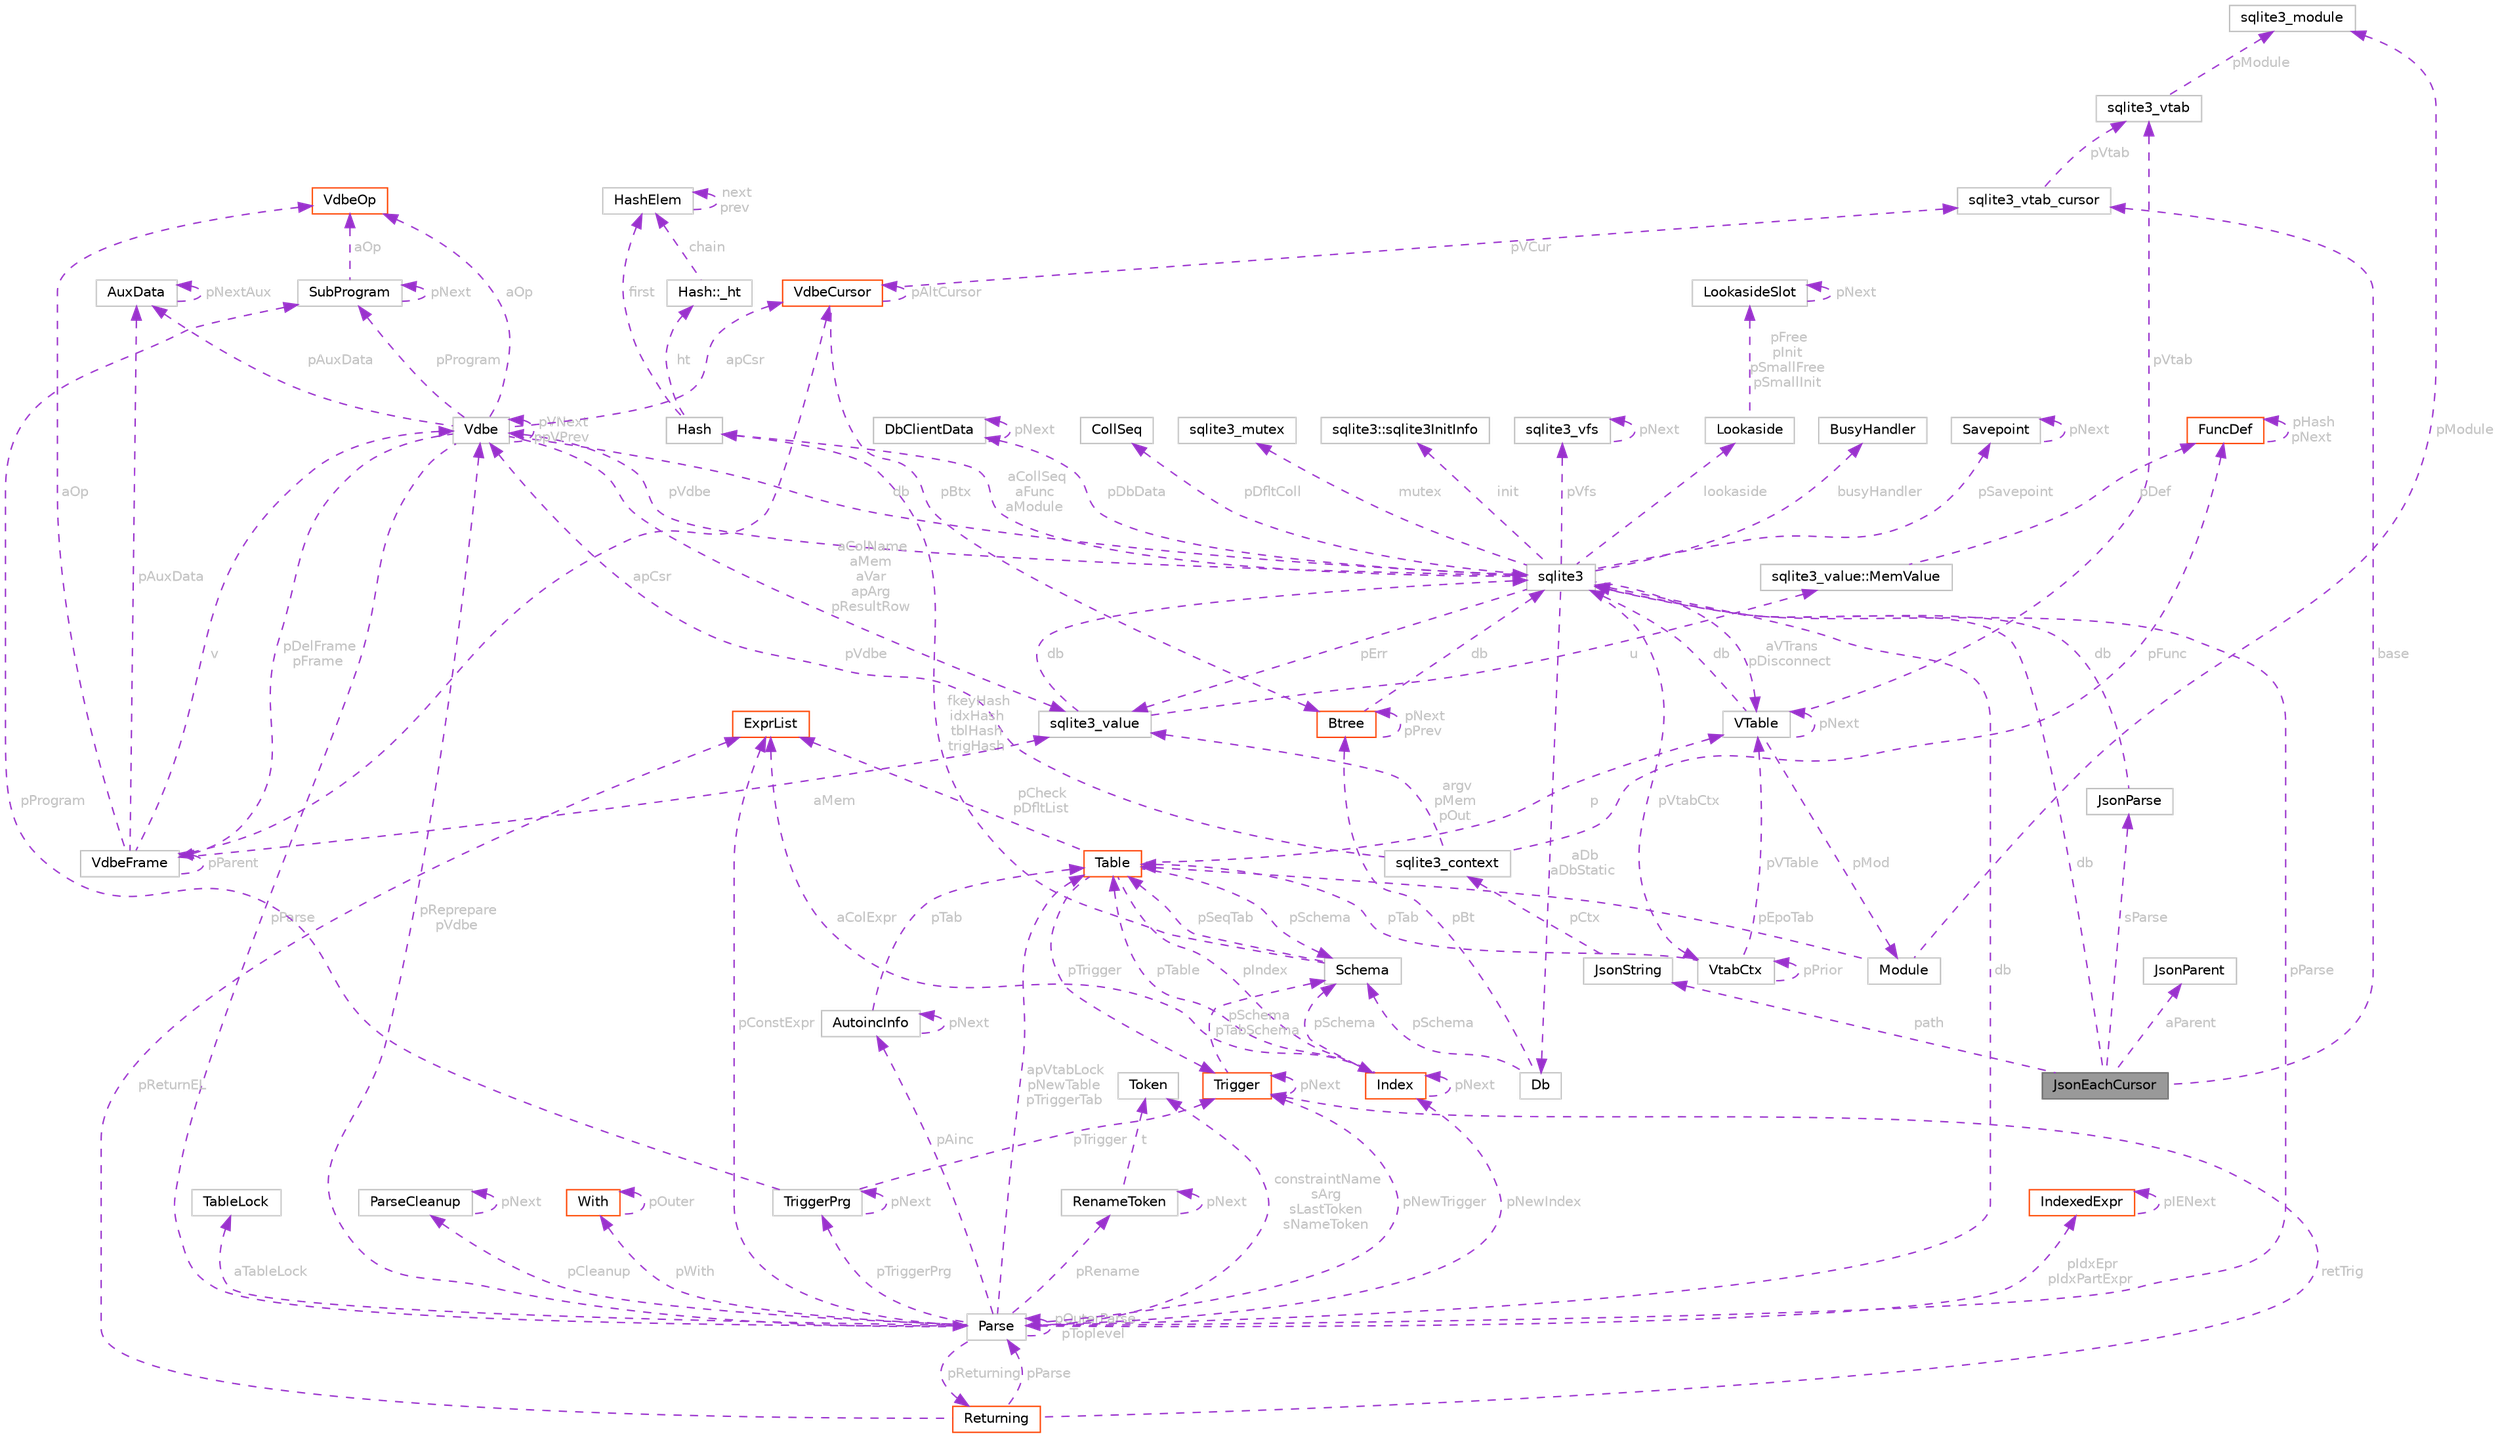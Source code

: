 digraph "JsonEachCursor"
{
 // LATEX_PDF_SIZE
  bgcolor="transparent";
  edge [fontname=Helvetica,fontsize=10,labelfontname=Helvetica,labelfontsize=10];
  node [fontname=Helvetica,fontsize=10,shape=box,height=0.2,width=0.4];
  Node1 [id="Node000001",label="JsonEachCursor",height=0.2,width=0.4,color="gray40", fillcolor="grey60", style="filled", fontcolor="black",tooltip=" "];
  Node2 -> Node1 [id="edge1_Node000001_Node000002",dir="back",color="darkorchid3",style="dashed",tooltip=" ",label=" base",fontcolor="grey" ];
  Node2 [id="Node000002",label="sqlite3_vtab_cursor",height=0.2,width=0.4,color="grey75", fillcolor="white", style="filled",URL="$structsqlite3__vtab__cursor.html",tooltip=" "];
  Node3 -> Node2 [id="edge2_Node000002_Node000003",dir="back",color="darkorchid3",style="dashed",tooltip=" ",label=" pVtab",fontcolor="grey" ];
  Node3 [id="Node000003",label="sqlite3_vtab",height=0.2,width=0.4,color="grey75", fillcolor="white", style="filled",URL="$structsqlite3__vtab.html",tooltip=" "];
  Node4 -> Node3 [id="edge3_Node000003_Node000004",dir="back",color="darkorchid3",style="dashed",tooltip=" ",label=" pModule",fontcolor="grey" ];
  Node4 [id="Node000004",label="sqlite3_module",height=0.2,width=0.4,color="grey75", fillcolor="white", style="filled",URL="$structsqlite3__module.html",tooltip=" "];
  Node5 -> Node1 [id="edge4_Node000001_Node000005",dir="back",color="darkorchid3",style="dashed",tooltip=" ",label=" aParent",fontcolor="grey" ];
  Node5 [id="Node000005",label="JsonParent",height=0.2,width=0.4,color="grey75", fillcolor="white", style="filled",URL="$structJsonParent.html",tooltip=" "];
  Node6 -> Node1 [id="edge5_Node000001_Node000006",dir="back",color="darkorchid3",style="dashed",tooltip=" ",label=" db",fontcolor="grey" ];
  Node6 [id="Node000006",label="sqlite3",height=0.2,width=0.4,color="grey75", fillcolor="white", style="filled",URL="$structsqlite3.html",tooltip=" "];
  Node7 -> Node6 [id="edge6_Node000006_Node000007",dir="back",color="darkorchid3",style="dashed",tooltip=" ",label=" pVfs",fontcolor="grey" ];
  Node7 [id="Node000007",label="sqlite3_vfs",height=0.2,width=0.4,color="grey75", fillcolor="white", style="filled",URL="$structsqlite3__vfs.html",tooltip=" "];
  Node7 -> Node7 [id="edge7_Node000007_Node000007",dir="back",color="darkorchid3",style="dashed",tooltip=" ",label=" pNext",fontcolor="grey" ];
  Node8 -> Node6 [id="edge8_Node000006_Node000008",dir="back",color="darkorchid3",style="dashed",tooltip=" ",label=" pVdbe",fontcolor="grey" ];
  Node8 [id="Node000008",label="Vdbe",height=0.2,width=0.4,color="grey75", fillcolor="white", style="filled",URL="$structVdbe.html",tooltip=" "];
  Node6 -> Node8 [id="edge9_Node000008_Node000006",dir="back",color="darkorchid3",style="dashed",tooltip=" ",label=" db",fontcolor="grey" ];
  Node8 -> Node8 [id="edge10_Node000008_Node000008",dir="back",color="darkorchid3",style="dashed",tooltip=" ",label=" pVNext\nppVPrev",fontcolor="grey" ];
  Node9 -> Node8 [id="edge11_Node000008_Node000009",dir="back",color="darkorchid3",style="dashed",tooltip=" ",label=" pParse",fontcolor="grey" ];
  Node9 [id="Node000009",label="Parse",height=0.2,width=0.4,color="grey75", fillcolor="white", style="filled",URL="$structParse.html",tooltip=" "];
  Node6 -> Node9 [id="edge12_Node000009_Node000006",dir="back",color="darkorchid3",style="dashed",tooltip=" ",label=" db",fontcolor="grey" ];
  Node8 -> Node9 [id="edge13_Node000009_Node000008",dir="back",color="darkorchid3",style="dashed",tooltip=" ",label=" pReprepare\npVdbe",fontcolor="grey" ];
  Node10 -> Node9 [id="edge14_Node000009_Node000010",dir="back",color="darkorchid3",style="dashed",tooltip=" ",label=" pConstExpr",fontcolor="grey" ];
  Node10 [id="Node000010",label="ExprList",height=0.2,width=0.4,color="orangered", fillcolor="white", style="filled",URL="$structExprList.html",tooltip=" "];
  Node42 -> Node9 [id="edge15_Node000009_Node000042",dir="back",color="darkorchid3",style="dashed",tooltip=" ",label=" pIdxEpr\npIdxPartExpr",fontcolor="grey" ];
  Node42 [id="Node000042",label="IndexedExpr",height=0.2,width=0.4,color="orangered", fillcolor="white", style="filled",URL="$structIndexedExpr.html",tooltip=" "];
  Node42 -> Node42 [id="edge16_Node000042_Node000042",dir="back",color="darkorchid3",style="dashed",tooltip=" ",label=" pIENext",fontcolor="grey" ];
  Node43 -> Node9 [id="edge17_Node000009_Node000043",dir="back",color="darkorchid3",style="dashed",tooltip=" ",label=" aTableLock",fontcolor="grey" ];
  Node43 [id="Node000043",label="TableLock",height=0.2,width=0.4,color="grey75", fillcolor="white", style="filled",URL="$structTableLock.html",tooltip=" "];
  Node44 -> Node9 [id="edge18_Node000009_Node000044",dir="back",color="darkorchid3",style="dashed",tooltip=" ",label=" pAinc",fontcolor="grey" ];
  Node44 [id="Node000044",label="AutoincInfo",height=0.2,width=0.4,color="grey75", fillcolor="white", style="filled",URL="$structAutoincInfo.html",tooltip=" "];
  Node44 -> Node44 [id="edge19_Node000044_Node000044",dir="back",color="darkorchid3",style="dashed",tooltip=" ",label=" pNext",fontcolor="grey" ];
  Node16 -> Node44 [id="edge20_Node000044_Node000016",dir="back",color="darkorchid3",style="dashed",tooltip=" ",label=" pTab",fontcolor="grey" ];
  Node16 [id="Node000016",label="Table",height=0.2,width=0.4,color="orangered", fillcolor="white", style="filled",URL="$structTable.html",tooltip=" "];
  Node18 -> Node16 [id="edge21_Node000016_Node000018",dir="back",color="darkorchid3",style="dashed",tooltip=" ",label=" pIndex",fontcolor="grey" ];
  Node18 [id="Node000018",label="Index",height=0.2,width=0.4,color="orangered", fillcolor="white", style="filled",URL="$structIndex.html",tooltip=" "];
  Node16 -> Node18 [id="edge22_Node000018_Node000016",dir="back",color="darkorchid3",style="dashed",tooltip=" ",label=" pTable",fontcolor="grey" ];
  Node18 -> Node18 [id="edge23_Node000018_Node000018",dir="back",color="darkorchid3",style="dashed",tooltip=" ",label=" pNext",fontcolor="grey" ];
  Node19 -> Node18 [id="edge24_Node000018_Node000019",dir="back",color="darkorchid3",style="dashed",tooltip=" ",label=" pSchema",fontcolor="grey" ];
  Node19 [id="Node000019",label="Schema",height=0.2,width=0.4,color="grey75", fillcolor="white", style="filled",URL="$structSchema.html",tooltip=" "];
  Node20 -> Node19 [id="edge25_Node000019_Node000020",dir="back",color="darkorchid3",style="dashed",tooltip=" ",label=" fkeyHash\nidxHash\ntblHash\ntrigHash",fontcolor="grey" ];
  Node20 [id="Node000020",label="Hash",height=0.2,width=0.4,color="grey75", fillcolor="white", style="filled",URL="$structHash.html",tooltip=" "];
  Node21 -> Node20 [id="edge26_Node000020_Node000021",dir="back",color="darkorchid3",style="dashed",tooltip=" ",label=" first",fontcolor="grey" ];
  Node21 [id="Node000021",label="HashElem",height=0.2,width=0.4,color="grey75", fillcolor="white", style="filled",URL="$structHashElem.html",tooltip=" "];
  Node21 -> Node21 [id="edge27_Node000021_Node000021",dir="back",color="darkorchid3",style="dashed",tooltip=" ",label=" next\nprev",fontcolor="grey" ];
  Node22 -> Node20 [id="edge28_Node000020_Node000022",dir="back",color="darkorchid3",style="dashed",tooltip=" ",label=" ht",fontcolor="grey" ];
  Node22 [id="Node000022",label="Hash::_ht",height=0.2,width=0.4,color="grey75", fillcolor="white", style="filled",URL="$structHash_1_1__ht.html",tooltip=" "];
  Node21 -> Node22 [id="edge29_Node000022_Node000021",dir="back",color="darkorchid3",style="dashed",tooltip=" ",label=" chain",fontcolor="grey" ];
  Node16 -> Node19 [id="edge30_Node000019_Node000016",dir="back",color="darkorchid3",style="dashed",tooltip=" ",label=" pSeqTab",fontcolor="grey" ];
  Node10 -> Node18 [id="edge31_Node000018_Node000010",dir="back",color="darkorchid3",style="dashed",tooltip=" ",label=" aColExpr",fontcolor="grey" ];
  Node10 -> Node16 [id="edge32_Node000016_Node000010",dir="back",color="darkorchid3",style="dashed",tooltip=" ",label=" pCheck\npDfltList",fontcolor="grey" ];
  Node30 -> Node16 [id="edge33_Node000016_Node000030",dir="back",color="darkorchid3",style="dashed",tooltip=" ",label=" p",fontcolor="grey" ];
  Node30 [id="Node000030",label="VTable",height=0.2,width=0.4,color="grey75", fillcolor="white", style="filled",URL="$structVTable.html",tooltip=" "];
  Node6 -> Node30 [id="edge34_Node000030_Node000006",dir="back",color="darkorchid3",style="dashed",tooltip=" ",label=" db",fontcolor="grey" ];
  Node31 -> Node30 [id="edge35_Node000030_Node000031",dir="back",color="darkorchid3",style="dashed",tooltip=" ",label=" pMod",fontcolor="grey" ];
  Node31 [id="Node000031",label="Module",height=0.2,width=0.4,color="grey75", fillcolor="white", style="filled",URL="$structModule.html",tooltip=" "];
  Node4 -> Node31 [id="edge36_Node000031_Node000004",dir="back",color="darkorchid3",style="dashed",tooltip=" ",label=" pModule",fontcolor="grey" ];
  Node16 -> Node31 [id="edge37_Node000031_Node000016",dir="back",color="darkorchid3",style="dashed",tooltip=" ",label=" pEpoTab",fontcolor="grey" ];
  Node3 -> Node30 [id="edge38_Node000030_Node000003",dir="back",color="darkorchid3",style="dashed",tooltip=" ",label=" pVtab",fontcolor="grey" ];
  Node30 -> Node30 [id="edge39_Node000030_Node000030",dir="back",color="darkorchid3",style="dashed",tooltip=" ",label=" pNext",fontcolor="grey" ];
  Node24 -> Node16 [id="edge40_Node000016_Node000024",dir="back",color="darkorchid3",style="dashed",tooltip=" ",label=" pTrigger",fontcolor="grey" ];
  Node24 [id="Node000024",label="Trigger",height=0.2,width=0.4,color="orangered", fillcolor="white", style="filled",URL="$structTrigger.html",tooltip=" "];
  Node19 -> Node24 [id="edge41_Node000024_Node000019",dir="back",color="darkorchid3",style="dashed",tooltip=" ",label=" pSchema\npTabSchema",fontcolor="grey" ];
  Node24 -> Node24 [id="edge42_Node000024_Node000024",dir="back",color="darkorchid3",style="dashed",tooltip=" ",label=" pNext",fontcolor="grey" ];
  Node19 -> Node16 [id="edge43_Node000016_Node000019",dir="back",color="darkorchid3",style="dashed",tooltip=" ",label=" pSchema",fontcolor="grey" ];
  Node9 -> Node9 [id="edge44_Node000009_Node000009",dir="back",color="darkorchid3",style="dashed",tooltip=" ",label=" pOuterParse\npToplevel",fontcolor="grey" ];
  Node16 -> Node9 [id="edge45_Node000009_Node000016",dir="back",color="darkorchid3",style="dashed",tooltip=" ",label=" apVtabLock\npNewTable\npTriggerTab",fontcolor="grey" ];
  Node45 -> Node9 [id="edge46_Node000009_Node000045",dir="back",color="darkorchid3",style="dashed",tooltip=" ",label=" pTriggerPrg",fontcolor="grey" ];
  Node45 [id="Node000045",label="TriggerPrg",height=0.2,width=0.4,color="grey75", fillcolor="white", style="filled",URL="$structTriggerPrg.html",tooltip=" "];
  Node24 -> Node45 [id="edge47_Node000045_Node000024",dir="back",color="darkorchid3",style="dashed",tooltip=" ",label=" pTrigger",fontcolor="grey" ];
  Node45 -> Node45 [id="edge48_Node000045_Node000045",dir="back",color="darkorchid3",style="dashed",tooltip=" ",label=" pNext",fontcolor="grey" ];
  Node46 -> Node45 [id="edge49_Node000045_Node000046",dir="back",color="darkorchid3",style="dashed",tooltip=" ",label=" pProgram",fontcolor="grey" ];
  Node46 [id="Node000046",label="SubProgram",height=0.2,width=0.4,color="grey75", fillcolor="white", style="filled",URL="$structSubProgram.html",tooltip=" "];
  Node47 -> Node46 [id="edge50_Node000046_Node000047",dir="back",color="darkorchid3",style="dashed",tooltip=" ",label=" aOp",fontcolor="grey" ];
  Node47 [id="Node000047",label="VdbeOp",height=0.2,width=0.4,color="orangered", fillcolor="white", style="filled",URL="$structVdbeOp.html",tooltip=" "];
  Node46 -> Node46 [id="edge51_Node000046_Node000046",dir="back",color="darkorchid3",style="dashed",tooltip=" ",label=" pNext",fontcolor="grey" ];
  Node55 -> Node9 [id="edge52_Node000009_Node000055",dir="back",color="darkorchid3",style="dashed",tooltip=" ",label=" pCleanup",fontcolor="grey" ];
  Node55 [id="Node000055",label="ParseCleanup",height=0.2,width=0.4,color="grey75", fillcolor="white", style="filled",URL="$structParseCleanup.html",tooltip=" "];
  Node55 -> Node55 [id="edge53_Node000055_Node000055",dir="back",color="darkorchid3",style="dashed",tooltip=" ",label=" pNext",fontcolor="grey" ];
  Node56 -> Node9 [id="edge54_Node000009_Node000056",dir="back",color="darkorchid3",style="dashed",tooltip=" ",label=" constraintName\nsArg\nsLastToken\nsNameToken",fontcolor="grey" ];
  Node56 [id="Node000056",label="Token",height=0.2,width=0.4,color="grey75", fillcolor="white", style="filled",URL="$structToken.html",tooltip=" "];
  Node57 -> Node9 [id="edge55_Node000009_Node000057",dir="back",color="darkorchid3",style="dashed",tooltip=" ",label=" pReturning",fontcolor="grey" ];
  Node57 [id="Node000057",label="Returning",height=0.2,width=0.4,color="orangered", fillcolor="white", style="filled",URL="$structReturning.html",tooltip=" "];
  Node9 -> Node57 [id="edge56_Node000057_Node000009",dir="back",color="darkorchid3",style="dashed",tooltip=" ",label=" pParse",fontcolor="grey" ];
  Node10 -> Node57 [id="edge57_Node000057_Node000010",dir="back",color="darkorchid3",style="dashed",tooltip=" ",label=" pReturnEL",fontcolor="grey" ];
  Node24 -> Node57 [id="edge58_Node000057_Node000024",dir="back",color="darkorchid3",style="dashed",tooltip=" ",label=" retTrig",fontcolor="grey" ];
  Node18 -> Node9 [id="edge59_Node000009_Node000018",dir="back",color="darkorchid3",style="dashed",tooltip=" ",label=" pNewIndex",fontcolor="grey" ];
  Node24 -> Node9 [id="edge60_Node000009_Node000024",dir="back",color="darkorchid3",style="dashed",tooltip=" ",label=" pNewTrigger",fontcolor="grey" ];
  Node34 -> Node9 [id="edge61_Node000009_Node000034",dir="back",color="darkorchid3",style="dashed",tooltip=" ",label=" pWith",fontcolor="grey" ];
  Node34 [id="Node000034",label="With",height=0.2,width=0.4,color="orangered", fillcolor="white", style="filled",URL="$structWith.html",tooltip=" "];
  Node34 -> Node34 [id="edge62_Node000034_Node000034",dir="back",color="darkorchid3",style="dashed",tooltip=" ",label=" pOuter",fontcolor="grey" ];
  Node58 -> Node9 [id="edge63_Node000009_Node000058",dir="back",color="darkorchid3",style="dashed",tooltip=" ",label=" pRename",fontcolor="grey" ];
  Node58 [id="Node000058",label="RenameToken",height=0.2,width=0.4,color="grey75", fillcolor="white", style="filled",URL="$structRenameToken.html",tooltip=" "];
  Node56 -> Node58 [id="edge64_Node000058_Node000056",dir="back",color="darkorchid3",style="dashed",tooltip=" ",label=" t",fontcolor="grey" ];
  Node58 -> Node58 [id="edge65_Node000058_Node000058",dir="back",color="darkorchid3",style="dashed",tooltip=" ",label=" pNext",fontcolor="grey" ];
  Node50 -> Node8 [id="edge66_Node000008_Node000050",dir="back",color="darkorchid3",style="dashed",tooltip=" ",label=" aColName\naMem\naVar\napArg\npResultRow",fontcolor="grey" ];
  Node50 [id="Node000050",label="sqlite3_value",height=0.2,width=0.4,color="grey75", fillcolor="white", style="filled",URL="$structsqlite3__value.html",tooltip=" "];
  Node51 -> Node50 [id="edge67_Node000050_Node000051",dir="back",color="darkorchid3",style="dashed",tooltip=" ",label=" u",fontcolor="grey" ];
  Node51 [id="Node000051",label="sqlite3_value::MemValue",height=0.2,width=0.4,color="grey75", fillcolor="white", style="filled",URL="$unionsqlite3__value_1_1MemValue.html",tooltip=" "];
  Node37 -> Node51 [id="edge68_Node000051_Node000037",dir="back",color="darkorchid3",style="dashed",tooltip=" ",label=" pDef",fontcolor="grey" ];
  Node37 [id="Node000037",label="FuncDef",height=0.2,width=0.4,color="orangered", fillcolor="white", style="filled",URL="$structFuncDef.html",tooltip=" "];
  Node37 -> Node37 [id="edge69_Node000037_Node000037",dir="back",color="darkorchid3",style="dashed",tooltip=" ",label=" pHash\npNext",fontcolor="grey" ];
  Node6 -> Node50 [id="edge70_Node000050_Node000006",dir="back",color="darkorchid3",style="dashed",tooltip=" ",label=" db",fontcolor="grey" ];
  Node59 -> Node8 [id="edge71_Node000008_Node000059",dir="back",color="darkorchid3",style="dashed",tooltip=" ",label=" apCsr",fontcolor="grey" ];
  Node59 [id="Node000059",label="VdbeCursor",height=0.2,width=0.4,color="orangered", fillcolor="white", style="filled",URL="$structVdbeCursor.html",tooltip=" "];
  Node60 -> Node59 [id="edge72_Node000059_Node000060",dir="back",color="darkorchid3",style="dashed",tooltip=" ",label=" pBtx",fontcolor="grey" ];
  Node60 [id="Node000060",label="Btree",height=0.2,width=0.4,color="orangered", fillcolor="white", style="filled",URL="$structBtree.html",tooltip=" "];
  Node6 -> Node60 [id="edge73_Node000060_Node000006",dir="back",color="darkorchid3",style="dashed",tooltip=" ",label=" db",fontcolor="grey" ];
  Node60 -> Node60 [id="edge74_Node000060_Node000060",dir="back",color="darkorchid3",style="dashed",tooltip=" ",label=" pNext\npPrev",fontcolor="grey" ];
  Node59 -> Node59 [id="edge75_Node000059_Node000059",dir="back",color="darkorchid3",style="dashed",tooltip=" ",label=" pAltCursor",fontcolor="grey" ];
  Node2 -> Node59 [id="edge76_Node000059_Node000002",dir="back",color="darkorchid3",style="dashed",tooltip=" ",label=" pVCur",fontcolor="grey" ];
  Node47 -> Node8 [id="edge77_Node000008_Node000047",dir="back",color="darkorchid3",style="dashed",tooltip=" ",label=" aOp",fontcolor="grey" ];
  Node89 -> Node8 [id="edge78_Node000008_Node000089",dir="back",color="darkorchid3",style="dashed",tooltip=" ",label=" pDelFrame\npFrame",fontcolor="grey" ];
  Node89 [id="Node000089",label="VdbeFrame",height=0.2,width=0.4,color="grey75", fillcolor="white", style="filled",URL="$structVdbeFrame.html",tooltip=" "];
  Node8 -> Node89 [id="edge79_Node000089_Node000008",dir="back",color="darkorchid3",style="dashed",tooltip=" ",label=" v",fontcolor="grey" ];
  Node89 -> Node89 [id="edge80_Node000089_Node000089",dir="back",color="darkorchid3",style="dashed",tooltip=" ",label=" pParent",fontcolor="grey" ];
  Node47 -> Node89 [id="edge81_Node000089_Node000047",dir="back",color="darkorchid3",style="dashed",tooltip=" ",label=" aOp",fontcolor="grey" ];
  Node50 -> Node89 [id="edge82_Node000089_Node000050",dir="back",color="darkorchid3",style="dashed",tooltip=" ",label=" aMem",fontcolor="grey" ];
  Node59 -> Node89 [id="edge83_Node000089_Node000059",dir="back",color="darkorchid3",style="dashed",tooltip=" ",label=" apCsr",fontcolor="grey" ];
  Node90 -> Node89 [id="edge84_Node000089_Node000090",dir="back",color="darkorchid3",style="dashed",tooltip=" ",label=" pAuxData",fontcolor="grey" ];
  Node90 [id="Node000090",label="AuxData",height=0.2,width=0.4,color="grey75", fillcolor="white", style="filled",URL="$structAuxData.html",tooltip=" "];
  Node90 -> Node90 [id="edge85_Node000090_Node000090",dir="back",color="darkorchid3",style="dashed",tooltip=" ",label=" pNextAux",fontcolor="grey" ];
  Node46 -> Node8 [id="edge86_Node000008_Node000046",dir="back",color="darkorchid3",style="dashed",tooltip=" ",label=" pProgram",fontcolor="grey" ];
  Node90 -> Node8 [id="edge87_Node000008_Node000090",dir="back",color="darkorchid3",style="dashed",tooltip=" ",label=" pAuxData",fontcolor="grey" ];
  Node52 -> Node6 [id="edge88_Node000006_Node000052",dir="back",color="darkorchid3",style="dashed",tooltip=" ",label=" pDfltColl",fontcolor="grey" ];
  Node52 [id="Node000052",label="CollSeq",height=0.2,width=0.4,color="grey75", fillcolor="white", style="filled",URL="$structCollSeq.html",tooltip=" "];
  Node76 -> Node6 [id="edge89_Node000006_Node000076",dir="back",color="darkorchid3",style="dashed",tooltip=" ",label=" mutex",fontcolor="grey" ];
  Node76 [id="Node000076",label="sqlite3_mutex",height=0.2,width=0.4,color="grey75", fillcolor="white", style="filled",URL="$structsqlite3__mutex.html",tooltip=" "];
  Node91 -> Node6 [id="edge90_Node000006_Node000091",dir="back",color="darkorchid3",style="dashed",tooltip=" ",label=" aDb\naDbStatic",fontcolor="grey" ];
  Node91 [id="Node000091",label="Db",height=0.2,width=0.4,color="grey75", fillcolor="white", style="filled",URL="$structDb.html",tooltip=" "];
  Node60 -> Node91 [id="edge91_Node000091_Node000060",dir="back",color="darkorchid3",style="dashed",tooltip=" ",label=" pBt",fontcolor="grey" ];
  Node19 -> Node91 [id="edge92_Node000091_Node000019",dir="back",color="darkorchid3",style="dashed",tooltip=" ",label=" pSchema",fontcolor="grey" ];
  Node92 -> Node6 [id="edge93_Node000006_Node000092",dir="back",color="darkorchid3",style="dashed",tooltip=" ",label=" init",fontcolor="grey" ];
  Node92 [id="Node000092",label="sqlite3::sqlite3InitInfo",height=0.2,width=0.4,color="grey75", fillcolor="white", style="filled",URL="$structsqlite3_1_1sqlite3InitInfo.html",tooltip=" "];
  Node9 -> Node6 [id="edge94_Node000006_Node000009",dir="back",color="darkorchid3",style="dashed",tooltip=" ",label=" pParse",fontcolor="grey" ];
  Node50 -> Node6 [id="edge95_Node000006_Node000050",dir="back",color="darkorchid3",style="dashed",tooltip=" ",label=" pErr",fontcolor="grey" ];
  Node93 -> Node6 [id="edge96_Node000006_Node000093",dir="back",color="darkorchid3",style="dashed",tooltip=" ",label=" lookaside",fontcolor="grey" ];
  Node93 [id="Node000093",label="Lookaside",height=0.2,width=0.4,color="grey75", fillcolor="white", style="filled",URL="$structLookaside.html",tooltip=" "];
  Node94 -> Node93 [id="edge97_Node000093_Node000094",dir="back",color="darkorchid3",style="dashed",tooltip=" ",label=" pFree\npInit\npSmallFree\npSmallInit",fontcolor="grey" ];
  Node94 [id="Node000094",label="LookasideSlot",height=0.2,width=0.4,color="grey75", fillcolor="white", style="filled",URL="$structLookasideSlot.html",tooltip=" "];
  Node94 -> Node94 [id="edge98_Node000094_Node000094",dir="back",color="darkorchid3",style="dashed",tooltip=" ",label=" pNext",fontcolor="grey" ];
  Node20 -> Node6 [id="edge99_Node000006_Node000020",dir="back",color="darkorchid3",style="dashed",tooltip=" ",label=" aCollSeq\naFunc\naModule",fontcolor="grey" ];
  Node95 -> Node6 [id="edge100_Node000006_Node000095",dir="back",color="darkorchid3",style="dashed",tooltip=" ",label=" pVtabCtx",fontcolor="grey" ];
  Node95 [id="Node000095",label="VtabCtx",height=0.2,width=0.4,color="grey75", fillcolor="white", style="filled",URL="$structVtabCtx.html",tooltip=" "];
  Node30 -> Node95 [id="edge101_Node000095_Node000030",dir="back",color="darkorchid3",style="dashed",tooltip=" ",label=" pVTable",fontcolor="grey" ];
  Node16 -> Node95 [id="edge102_Node000095_Node000016",dir="back",color="darkorchid3",style="dashed",tooltip=" ",label=" pTab",fontcolor="grey" ];
  Node95 -> Node95 [id="edge103_Node000095_Node000095",dir="back",color="darkorchid3",style="dashed",tooltip=" ",label=" pPrior",fontcolor="grey" ];
  Node30 -> Node6 [id="edge104_Node000006_Node000030",dir="back",color="darkorchid3",style="dashed",tooltip=" ",label=" aVTrans\npDisconnect",fontcolor="grey" ];
  Node96 -> Node6 [id="edge105_Node000006_Node000096",dir="back",color="darkorchid3",style="dashed",tooltip=" ",label=" busyHandler",fontcolor="grey" ];
  Node96 [id="Node000096",label="BusyHandler",height=0.2,width=0.4,color="grey75", fillcolor="white", style="filled",URL="$structBusyHandler.html",tooltip=" "];
  Node97 -> Node6 [id="edge106_Node000006_Node000097",dir="back",color="darkorchid3",style="dashed",tooltip=" ",label=" pSavepoint",fontcolor="grey" ];
  Node97 [id="Node000097",label="Savepoint",height=0.2,width=0.4,color="grey75", fillcolor="white", style="filled",URL="$structSavepoint.html",tooltip=" "];
  Node97 -> Node97 [id="edge107_Node000097_Node000097",dir="back",color="darkorchid3",style="dashed",tooltip=" ",label=" pNext",fontcolor="grey" ];
  Node98 -> Node6 [id="edge108_Node000006_Node000098",dir="back",color="darkorchid3",style="dashed",tooltip=" ",label=" pDbData",fontcolor="grey" ];
  Node98 [id="Node000098",label="DbClientData",height=0.2,width=0.4,color="grey75", fillcolor="white", style="filled",URL="$structDbClientData.html",tooltip=" "];
  Node98 -> Node98 [id="edge109_Node000098_Node000098",dir="back",color="darkorchid3",style="dashed",tooltip=" ",label=" pNext",fontcolor="grey" ];
  Node99 -> Node1 [id="edge110_Node000001_Node000099",dir="back",color="darkorchid3",style="dashed",tooltip=" ",label=" path",fontcolor="grey" ];
  Node99 [id="Node000099",label="JsonString",height=0.2,width=0.4,color="grey75", fillcolor="white", style="filled",URL="$structJsonString.html",tooltip=" "];
  Node49 -> Node99 [id="edge111_Node000099_Node000049",dir="back",color="darkorchid3",style="dashed",tooltip=" ",label=" pCtx",fontcolor="grey" ];
  Node49 [id="Node000049",label="sqlite3_context",height=0.2,width=0.4,color="grey75", fillcolor="white", style="filled",URL="$structsqlite3__context.html",tooltip=" "];
  Node50 -> Node49 [id="edge112_Node000049_Node000050",dir="back",color="darkorchid3",style="dashed",tooltip=" ",label=" argv\npMem\npOut",fontcolor="grey" ];
  Node37 -> Node49 [id="edge113_Node000049_Node000037",dir="back",color="darkorchid3",style="dashed",tooltip=" ",label=" pFunc",fontcolor="grey" ];
  Node8 -> Node49 [id="edge114_Node000049_Node000008",dir="back",color="darkorchid3",style="dashed",tooltip=" ",label=" pVdbe",fontcolor="grey" ];
  Node100 -> Node1 [id="edge115_Node000001_Node000100",dir="back",color="darkorchid3",style="dashed",tooltip=" ",label=" sParse",fontcolor="grey" ];
  Node100 [id="Node000100",label="JsonParse",height=0.2,width=0.4,color="grey75", fillcolor="white", style="filled",URL="$structJsonParse.html",tooltip=" "];
  Node6 -> Node100 [id="edge116_Node000100_Node000006",dir="back",color="darkorchid3",style="dashed",tooltip=" ",label=" db",fontcolor="grey" ];
}
